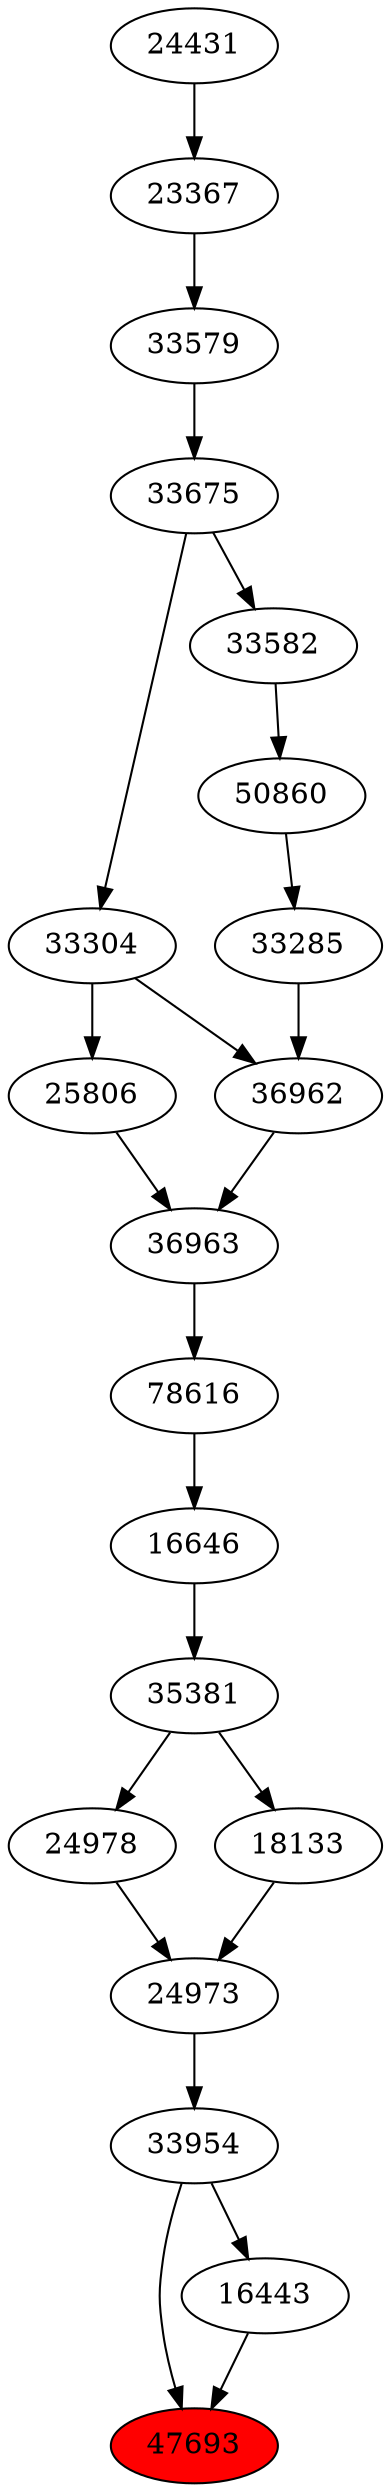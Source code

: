 strict digraph{ 
47693 [label="47693" fillcolor=red style=filled]
33954 -> 47693
16443 -> 47693
33954 [label="33954"]
24973 -> 33954
16443 [label="16443"]
33954 -> 16443
24973 [label="24973"]
24978 -> 24973
18133 -> 24973
24978 [label="24978"]
35381 -> 24978
18133 [label="18133"]
35381 -> 18133
35381 [label="35381"]
16646 -> 35381
16646 [label="16646"]
78616 -> 16646
78616 [label="78616"]
36963 -> 78616
36963 [label="36963"]
36962 -> 36963
25806 -> 36963
36962 [label="36962"]
33285 -> 36962
33304 -> 36962
25806 [label="25806"]
33304 -> 25806
33285 [label="33285"]
50860 -> 33285
33304 [label="33304"]
33675 -> 33304
50860 [label="50860"]
33582 -> 50860
33675 [label="33675"]
33579 -> 33675
33582 [label="33582"]
33675 -> 33582
33579 [label="33579"]
23367 -> 33579
23367 [label="23367"]
24431 -> 23367
24431 [label="24431"]
}